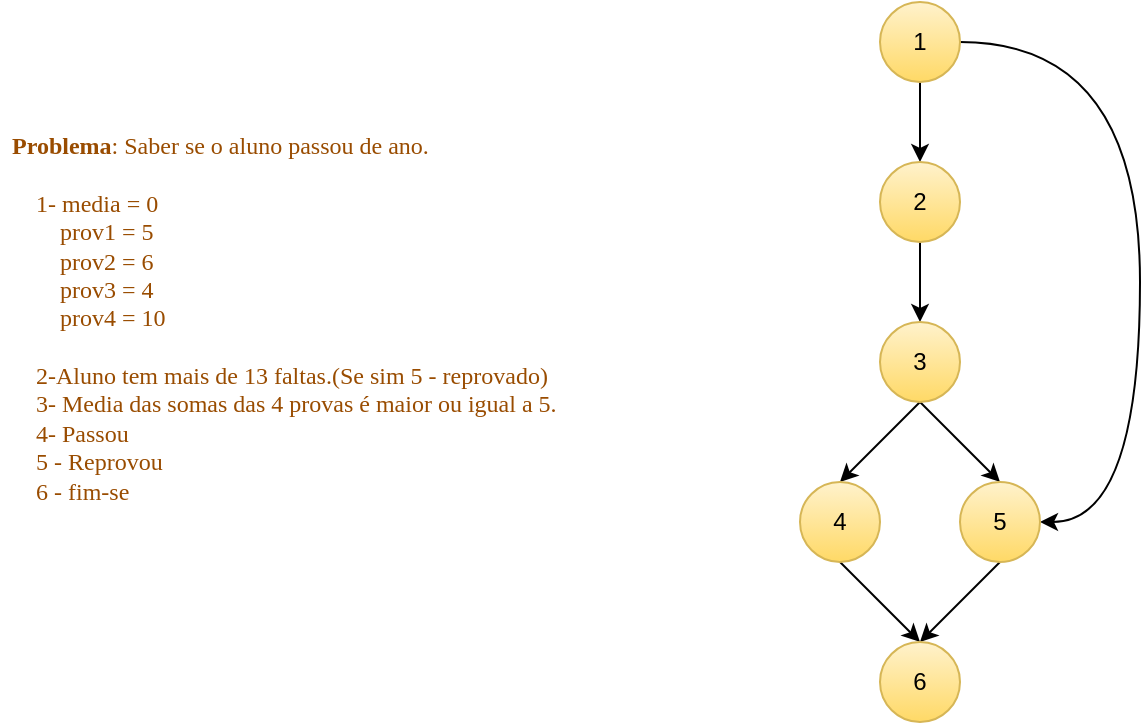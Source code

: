 <mxfile version="21.3.5" type="github">
  <diagram name="Página-1" id="stOZ8vv3_0zphP-TTRIV">
    <mxGraphModel dx="880" dy="484" grid="1" gridSize="10" guides="1" tooltips="1" connect="1" arrows="1" fold="1" page="1" pageScale="1" pageWidth="827" pageHeight="1169" math="0" shadow="0">
      <root>
        <mxCell id="0" />
        <mxCell id="1" parent="0" />
        <mxCell id="mi2eITRY8y9FXgRbKsPs-1" value="&lt;font color=&quot;#994c00&quot; face=&quot;Verdana&quot;&gt;&lt;b&gt;Problema&lt;/b&gt;: Saber se o aluno passou de ano.&lt;br&gt;&lt;br&gt;&lt;span style=&quot;&quot;&gt;&lt;span style=&quot;white-space: pre;&quot;&gt;&amp;nbsp;&amp;nbsp;&amp;nbsp;&amp;nbsp;&lt;/span&gt;&lt;/span&gt;1- media = 0&lt;br&gt;&lt;span style=&quot;&quot;&gt;&lt;span style=&quot;white-space: pre;&quot;&gt;&amp;nbsp;&amp;nbsp;&amp;nbsp;&amp;nbsp;&lt;/span&gt;&lt;/span&gt;&amp;nbsp; &amp;nbsp; prov1 = 5&lt;br&gt;&lt;span style=&quot;white-space: pre;&quot;&gt;&#x9;&lt;/span&gt;prov2 = 6&lt;br&gt;&lt;span style=&quot;white-space: pre;&quot;&gt;&#x9;&lt;/span&gt;prov3 = 4&lt;br&gt;&lt;span style=&quot;white-space: pre;&quot;&gt;&#x9;&lt;/span&gt;prov4 = 10&lt;br&gt;&lt;br&gt;&lt;span style=&quot;&quot;&gt;&lt;span style=&quot;white-space: pre;&quot;&gt;&amp;nbsp;&amp;nbsp;&amp;nbsp;&amp;nbsp;&lt;/span&gt;&lt;/span&gt;2-Aluno tem mais de 13 faltas.(Se sim 5 - reprovado)&lt;br&gt;&lt;span style=&quot;&quot;&gt;&lt;span style=&quot;white-space: pre;&quot;&gt;&amp;nbsp;&amp;nbsp;&amp;nbsp;&amp;nbsp;&lt;/span&gt;&lt;/span&gt;3- Media das somas das 4 provas é maior ou igual a 5.&lt;br&gt;&lt;span style=&quot;&quot;&gt;&lt;span style=&quot;white-space: pre;&quot;&gt;&amp;nbsp;&amp;nbsp;&amp;nbsp;&amp;nbsp;&lt;/span&gt;&lt;/span&gt;4- Passou&lt;br&gt;&amp;nbsp; &amp;nbsp; 5 - Reprovou&lt;br&gt;&amp;nbsp; &amp;nbsp; 6 - fim-se&lt;/font&gt;" style="text;strokeColor=none;fillColor=none;align=left;verticalAlign=middle;spacingLeft=4;spacingRight=4;overflow=hidden;points=[[0,0.5],[1,0.5]];portConstraint=eastwest;rotatable=0;whiteSpace=wrap;html=1;" vertex="1" parent="1">
          <mxGeometry x="40" y="55" width="350" height="285" as="geometry" />
        </mxCell>
        <mxCell id="mi2eITRY8y9FXgRbKsPs-5" style="edgeStyle=orthogonalEdgeStyle;rounded=0;orthogonalLoop=1;jettySize=auto;html=1;exitX=0.5;exitY=1;exitDx=0;exitDy=0;" edge="1" parent="1" source="mi2eITRY8y9FXgRbKsPs-2" target="mi2eITRY8y9FXgRbKsPs-4">
          <mxGeometry relative="1" as="geometry" />
        </mxCell>
        <mxCell id="mi2eITRY8y9FXgRbKsPs-15" style="edgeStyle=orthogonalEdgeStyle;shape=connector;rounded=0;orthogonalLoop=1;jettySize=auto;html=1;exitX=1;exitY=0.5;exitDx=0;exitDy=0;entryX=1;entryY=0.5;entryDx=0;entryDy=0;labelBackgroundColor=default;strokeColor=default;fontFamily=Helvetica;fontSize=11;fontColor=default;endArrow=classic;curved=1;" edge="1" parent="1" source="mi2eITRY8y9FXgRbKsPs-2" target="mi2eITRY8y9FXgRbKsPs-10">
          <mxGeometry relative="1" as="geometry">
            <Array as="points">
              <mxPoint x="610" y="60" />
              <mxPoint x="610" y="300" />
            </Array>
          </mxGeometry>
        </mxCell>
        <mxCell id="mi2eITRY8y9FXgRbKsPs-2" value="1" style="ellipse;whiteSpace=wrap;html=1;aspect=fixed;fillColor=#fff2cc;strokeColor=#d6b656;gradientColor=#ffd966;" vertex="1" parent="1">
          <mxGeometry x="480" y="40" width="40" height="40" as="geometry" />
        </mxCell>
        <mxCell id="mi2eITRY8y9FXgRbKsPs-7" style="edgeStyle=orthogonalEdgeStyle;rounded=0;orthogonalLoop=1;jettySize=auto;html=1;exitX=0.5;exitY=1;exitDx=0;exitDy=0;entryX=0.5;entryY=0;entryDx=0;entryDy=0;" edge="1" parent="1" source="mi2eITRY8y9FXgRbKsPs-4" target="mi2eITRY8y9FXgRbKsPs-6">
          <mxGeometry relative="1" as="geometry" />
        </mxCell>
        <mxCell id="mi2eITRY8y9FXgRbKsPs-4" value="2" style="ellipse;whiteSpace=wrap;html=1;aspect=fixed;fillColor=#fff2cc;gradientColor=#ffd966;strokeColor=#d6b656;" vertex="1" parent="1">
          <mxGeometry x="480" y="120" width="40" height="40" as="geometry" />
        </mxCell>
        <mxCell id="mi2eITRY8y9FXgRbKsPs-9" style="rounded=0;orthogonalLoop=1;jettySize=auto;html=1;exitX=0.5;exitY=1;exitDx=0;exitDy=0;entryX=0.5;entryY=0;entryDx=0;entryDy=0;" edge="1" parent="1" source="mi2eITRY8y9FXgRbKsPs-6" target="mi2eITRY8y9FXgRbKsPs-8">
          <mxGeometry relative="1" as="geometry" />
        </mxCell>
        <mxCell id="mi2eITRY8y9FXgRbKsPs-11" style="rounded=0;orthogonalLoop=1;jettySize=auto;html=1;exitX=0.5;exitY=1;exitDx=0;exitDy=0;entryX=0.5;entryY=0;entryDx=0;entryDy=0;" edge="1" parent="1" source="mi2eITRY8y9FXgRbKsPs-6" target="mi2eITRY8y9FXgRbKsPs-10">
          <mxGeometry relative="1" as="geometry" />
        </mxCell>
        <mxCell id="mi2eITRY8y9FXgRbKsPs-6" value="3" style="ellipse;whiteSpace=wrap;html=1;aspect=fixed;fillColor=#fff2cc;gradientColor=#ffd966;strokeColor=#d6b656;" vertex="1" parent="1">
          <mxGeometry x="480" y="200" width="40" height="40" as="geometry" />
        </mxCell>
        <mxCell id="mi2eITRY8y9FXgRbKsPs-13" style="edgeStyle=none;shape=connector;rounded=0;orthogonalLoop=1;jettySize=auto;html=1;exitX=0.5;exitY=1;exitDx=0;exitDy=0;entryX=0.5;entryY=0;entryDx=0;entryDy=0;labelBackgroundColor=default;strokeColor=default;fontFamily=Helvetica;fontSize=11;fontColor=default;endArrow=classic;" edge="1" parent="1" source="mi2eITRY8y9FXgRbKsPs-8" target="mi2eITRY8y9FXgRbKsPs-12">
          <mxGeometry relative="1" as="geometry" />
        </mxCell>
        <mxCell id="mi2eITRY8y9FXgRbKsPs-8" value="4" style="ellipse;whiteSpace=wrap;html=1;aspect=fixed;fillColor=#fff2cc;gradientColor=#ffd966;strokeColor=#d6b656;" vertex="1" parent="1">
          <mxGeometry x="440" y="280" width="40" height="40" as="geometry" />
        </mxCell>
        <mxCell id="mi2eITRY8y9FXgRbKsPs-14" style="edgeStyle=none;shape=connector;rounded=0;orthogonalLoop=1;jettySize=auto;html=1;exitX=0.5;exitY=1;exitDx=0;exitDy=0;labelBackgroundColor=default;strokeColor=default;fontFamily=Helvetica;fontSize=11;fontColor=default;endArrow=classic;" edge="1" parent="1" source="mi2eITRY8y9FXgRbKsPs-10">
          <mxGeometry relative="1" as="geometry">
            <mxPoint x="500" y="360" as="targetPoint" />
          </mxGeometry>
        </mxCell>
        <mxCell id="mi2eITRY8y9FXgRbKsPs-10" value="5" style="ellipse;whiteSpace=wrap;html=1;aspect=fixed;fillColor=#fff2cc;gradientColor=#ffd966;strokeColor=#d6b656;" vertex="1" parent="1">
          <mxGeometry x="520" y="280" width="40" height="40" as="geometry" />
        </mxCell>
        <mxCell id="mi2eITRY8y9FXgRbKsPs-12" value="6" style="ellipse;whiteSpace=wrap;html=1;aspect=fixed;fillColor=#fff2cc;gradientColor=#ffd966;strokeColor=#d6b656;" vertex="1" parent="1">
          <mxGeometry x="480" y="360" width="40" height="40" as="geometry" />
        </mxCell>
      </root>
    </mxGraphModel>
  </diagram>
</mxfile>
